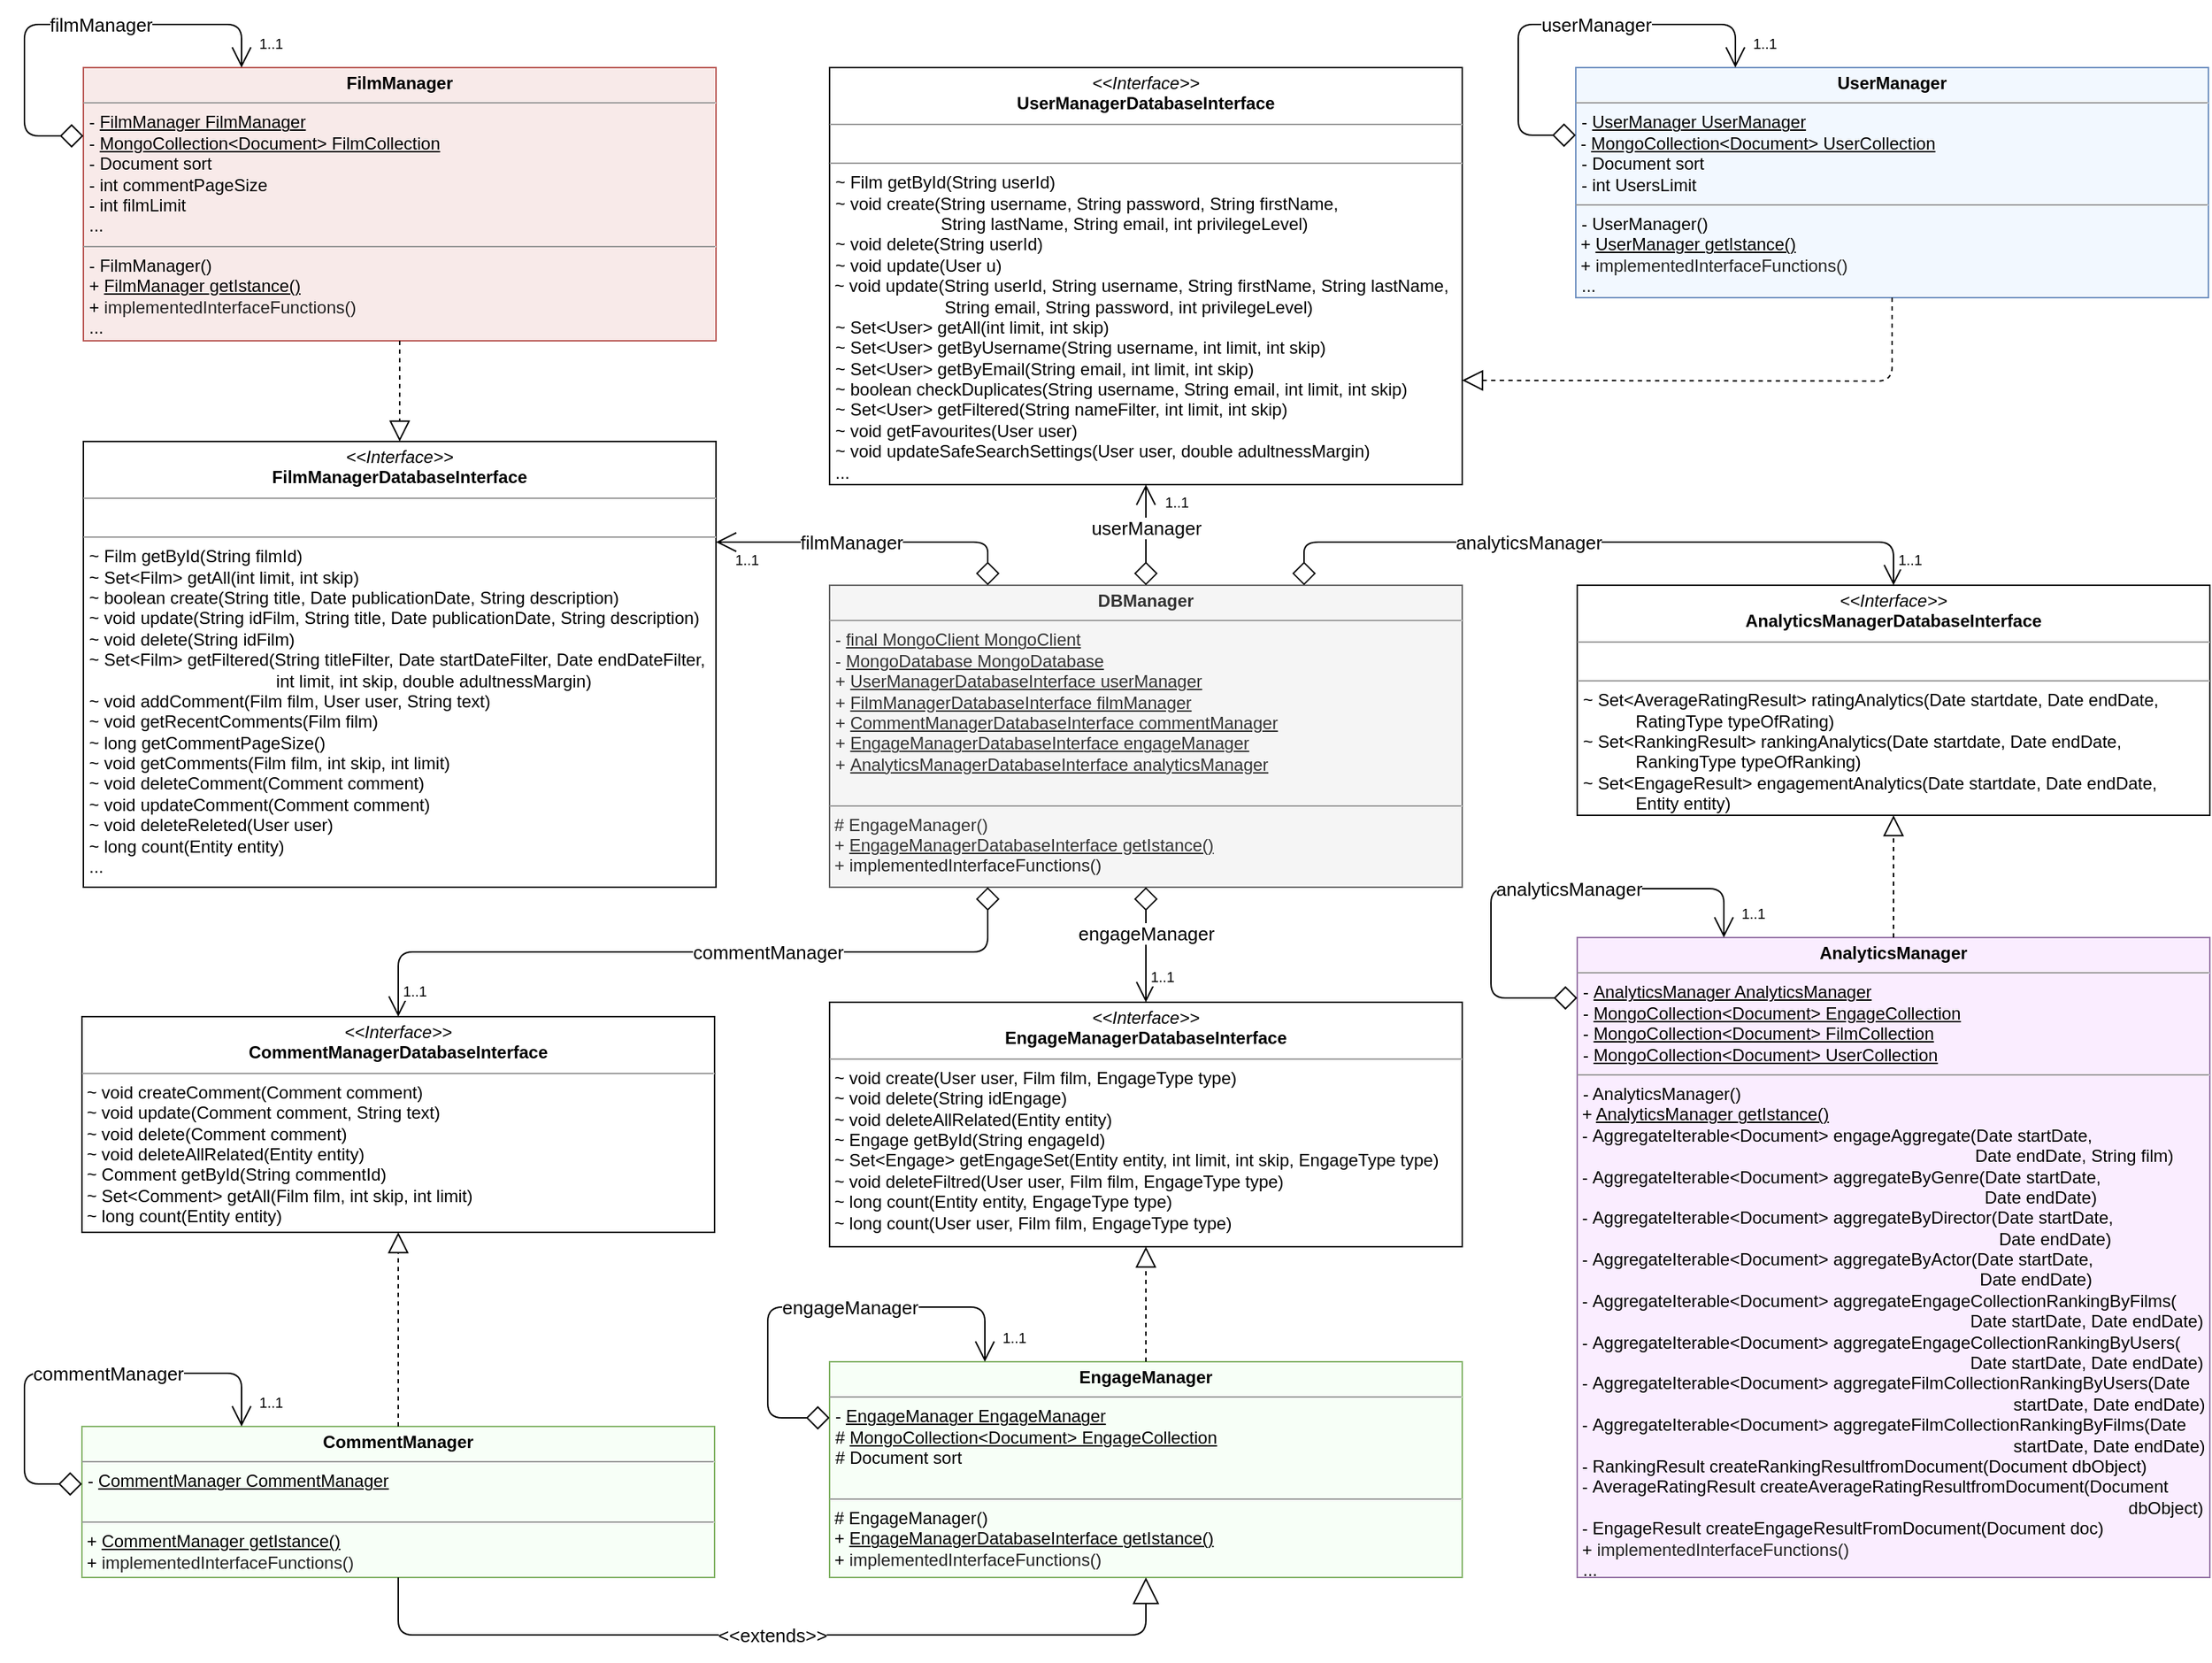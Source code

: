 <mxfile version="12.1.0" type="device" pages="1"><diagram id="BbvuW23b8s510joW4BoM" name="Pagina-1"><mxGraphModel dx="189" dy="1603" grid="1" gridSize="10" guides="1" tooltips="1" connect="1" arrows="1" fold="1" page="1" pageScale="1" pageWidth="827" pageHeight="1169" math="0" shadow="0"><root><mxCell id="0"/><mxCell id="1" parent="0"/><mxCell id="J82PTCQ3BqwlAwiJQiFG-1" value="&lt;p style=&quot;margin: 0px ; margin-top: 4px ; text-align: center&quot;&gt;&lt;b&gt;FilmManager&lt;/b&gt;&lt;/p&gt;&lt;hr size=&quot;1&quot;&gt;&lt;p style=&quot;margin: 0px ; margin-left: 4px&quot;&gt;- &lt;u&gt;FilmManager FilmManager&lt;/u&gt;&lt;br&gt;-&amp;nbsp;&lt;u&gt;MongoCollection&amp;lt;Document&amp;gt; FilmCollection&lt;/u&gt;&lt;/p&gt;&lt;p style=&quot;margin: 0px ; margin-left: 4px&quot;&gt;-&amp;nbsp;Document sort&lt;/p&gt;&lt;p style=&quot;margin: 0px ; margin-left: 4px&quot;&gt;-&amp;nbsp;int commentPageSize&lt;/p&gt;&lt;p style=&quot;margin: 0px ; margin-left: 4px&quot;&gt;-&amp;nbsp;int filmLimit&lt;/p&gt;&lt;p style=&quot;margin: 0px ; margin-left: 4px&quot;&gt;...&lt;/p&gt;&lt;hr size=&quot;1&quot;&gt;&lt;p style=&quot;margin: 0px ; margin-left: 4px&quot;&gt;- FilmManager()&lt;/p&gt;&lt;p style=&quot;margin: 0px ; margin-left: 4px&quot;&gt;+ &lt;u&gt;FilmManager getIstance()&lt;/u&gt;&lt;/p&gt;&lt;p style=&quot;margin: 0px 0px 0px 4px&quot;&gt;+&amp;nbsp;&lt;span style=&quot;color: rgb(34 , 34 , 34) ; font-family: inherit ; white-space: pre-wrap&quot;&gt;implementedInterfaceFunctions()&lt;/span&gt;&lt;/p&gt;&lt;p style=&quot;margin: 0px ; margin-left: 4px&quot;&gt;...&lt;/p&gt;" style="verticalAlign=top;align=left;overflow=fill;fontSize=12;fontFamily=Helvetica;html=1;fillColor=#F8EAE9;strokeColor=#b85450;gradientColor=none;gradientDirection=west;" vertex="1" parent="1"><mxGeometry x="2681" y="230" width="440" height="190" as="geometry"/></mxCell><mxCell id="J82PTCQ3BqwlAwiJQiFG-2" value="&lt;p style=&quot;margin: 0px ; margin-top: 4px ; text-align: center&quot;&gt;&lt;i&gt;&amp;lt;&amp;lt;Interface&amp;gt;&amp;gt;&lt;/i&gt;&lt;br&gt;&lt;b&gt;FilmManagerDatabaseInterface&lt;/b&gt;&lt;br&gt;&lt;/p&gt;&lt;hr size=&quot;1&quot;&gt;&lt;p style=&quot;margin: 0px ; margin-left: 4px&quot;&gt;&lt;br&gt;&lt;/p&gt;&lt;hr size=&quot;1&quot;&gt;&lt;p style=&quot;margin: 0px ; margin-left: 4px&quot;&gt;~&amp;nbsp;&lt;span style=&quot;color: rgb(0 , 0 , 0)&quot;&gt;Film getById(String filmId)&lt;/span&gt;&lt;/p&gt;&lt;p style=&quot;color: rgb(0 , 0 , 0) ; margin: 0px 0px 0px 4px&quot;&gt;~ Set&amp;lt;Film&amp;gt; getAll(int limit, int skip)&lt;/p&gt;&lt;p style=&quot;color: rgb(0 , 0 , 0) ; margin: 0px 0px 0px 4px&quot;&gt;~&amp;nbsp;boolean create(String title, Date publicationDate, String description)&lt;/p&gt;&lt;p style=&quot;color: rgb(0 , 0 , 0) ; margin: 0px 0px 0px 4px&quot;&gt;~&amp;nbsp;void update(String idFilm, String title, Date publicationDate, String description)&lt;/p&gt;&lt;p style=&quot;color: rgb(0 , 0 , 0) ; margin: 0px 0px 0px 4px&quot;&gt;~&amp;nbsp;void delete(String idFilm)&lt;/p&gt;&lt;p style=&quot;color: rgb(0 , 0 , 0) ; margin: 0px 0px 0px 4px&quot;&gt;~&amp;nbsp;Set&amp;lt;Film&amp;gt; getFiltered(String titleFilter, Date startDateFilter, Date endDateFilter,&lt;br&gt;&amp;nbsp; &amp;nbsp; &amp;nbsp; &amp;nbsp; &amp;nbsp; &amp;nbsp; &amp;nbsp; &amp;nbsp; &amp;nbsp; &amp;nbsp; &amp;nbsp; &amp;nbsp; &amp;nbsp; &amp;nbsp; &amp;nbsp; &amp;nbsp; &amp;nbsp; &amp;nbsp; &amp;nbsp; &amp;nbsp;int limit, int skip, double adultnessMargin)&lt;/p&gt;&lt;p style=&quot;color: rgb(0 , 0 , 0) ; margin: 0px 0px 0px 4px&quot;&gt;~&amp;nbsp;void addComment(Film film, User user, String text)&lt;/p&gt;&lt;p style=&quot;color: rgb(0 , 0 , 0) ; margin: 0px 0px 0px 4px&quot;&gt;~&amp;nbsp;void getRecentComments(Film film)&lt;/p&gt;&lt;p style=&quot;color: rgb(0 , 0 , 0) ; margin: 0px 0px 0px 4px&quot;&gt;~&amp;nbsp;long getCommentPageSize()&lt;/p&gt;&lt;p style=&quot;color: rgb(0 , 0 , 0) ; margin: 0px 0px 0px 4px&quot;&gt;~&amp;nbsp;void getComments(Film film, int skip, int limit)&lt;/p&gt;&lt;p style=&quot;color: rgb(0 , 0 , 0) ; margin: 0px 0px 0px 4px&quot;&gt;~&amp;nbsp;void deleteComment(Comment comment)&lt;/p&gt;&lt;p style=&quot;color: rgb(0 , 0 , 0) ; margin: 0px 0px 0px 4px&quot;&gt;~&amp;nbsp;void updateComment(Comment comment)&lt;/p&gt;&lt;p style=&quot;color: rgb(0 , 0 , 0) ; margin: 0px 0px 0px 4px&quot;&gt;~&amp;nbsp;void deleteReleted(User user)&lt;/p&gt;&lt;p style=&quot;color: rgb(0 , 0 , 0) ; margin: 0px 0px 0px 4px&quot;&gt;~ long count(Entity entity)&lt;/p&gt;&lt;p style=&quot;color: rgb(0 , 0 , 0) ; margin: 0px 0px 0px 4px&quot;&gt;...&lt;/p&gt;" style="verticalAlign=top;align=left;overflow=fill;fontSize=12;fontFamily=Helvetica;html=1;" vertex="1" parent="1"><mxGeometry x="2681" y="490" width="440" height="310" as="geometry"/></mxCell><mxCell id="J82PTCQ3BqwlAwiJQiFG-3" value="&lt;p style=&quot;margin: 0px ; margin-top: 4px ; text-align: center&quot;&gt;&lt;b&gt;UserManager&lt;/b&gt;&lt;/p&gt;&lt;hr size=&quot;1&quot;&gt;&lt;p style=&quot;margin: 0px ; margin-left: 4px&quot;&gt;- &lt;u&gt;UserManager UserManager&lt;/u&gt;&lt;/p&gt;&amp;nbsp;-&amp;nbsp;&lt;u&gt;MongoCollection&amp;lt;Document&amp;gt; UserCollection&lt;/u&gt;&lt;br&gt;&lt;p style=&quot;margin: 0px ; margin-left: 4px&quot;&gt;-&amp;nbsp;Document sort&lt;/p&gt;&lt;p style=&quot;margin: 0px ; margin-left: 4px&quot;&gt;-&amp;nbsp;int UsersLimit&lt;/p&gt;&lt;hr size=&quot;1&quot;&gt;&lt;p style=&quot;margin: 0px ; margin-left: 4px&quot;&gt;- UserManager()&lt;/p&gt;&amp;nbsp;+&amp;nbsp;&lt;u&gt;UserManager getIstance()&lt;/u&gt;&lt;br&gt;&lt;span&gt;&amp;nbsp;+&amp;nbsp;&lt;/span&gt;&lt;span style=&quot;font-family: inherit ; color: rgb(34 , 34 , 34) ; white-space: pre-wrap&quot;&gt;implementedInterfaceFunctions()&lt;/span&gt;&lt;u&gt;&lt;br&gt;&lt;/u&gt;&lt;p style=&quot;margin: 0px ; margin-left: 4px&quot;&gt;...&lt;/p&gt;" style="verticalAlign=top;align=left;overflow=fill;fontSize=12;fontFamily=Helvetica;html=1;fillColor=#F2F8FF;strokeColor=#6c8ebf;gradientDirection=west;" vertex="1" parent="1"><mxGeometry x="3719" y="230" width="440" height="160" as="geometry"/></mxCell><mxCell id="J82PTCQ3BqwlAwiJQiFG-4" value="&lt;p style=&quot;margin: 0px ; margin-top: 4px ; text-align: center&quot;&gt;&lt;i&gt;&amp;lt;&amp;lt;Interface&amp;gt;&amp;gt;&lt;/i&gt;&lt;br&gt;&lt;b&gt;UserManager&lt;/b&gt;&lt;b&gt;DatabaseInterface&lt;/b&gt;&lt;br&gt;&lt;/p&gt;&lt;hr size=&quot;1&quot;&gt;&lt;p style=&quot;margin: 0px ; margin-left: 4px&quot;&gt;&lt;br&gt;&lt;/p&gt;&lt;hr size=&quot;1&quot;&gt;&lt;p style=&quot;margin: 0px ; margin-left: 4px&quot;&gt;~&amp;nbsp;&lt;font color=&quot;#000000&quot;&gt;Film getById(String userId)&lt;/font&gt;&lt;/p&gt;&lt;p style=&quot;color: rgb(0 , 0 , 0) ; margin: 0px 0px 0px 4px&quot;&gt;~ void create(String username, String password, String firstName, &lt;br&gt;&amp;nbsp; &amp;nbsp; &amp;nbsp; &amp;nbsp; &amp;nbsp; &amp;nbsp; &amp;nbsp; &amp;nbsp; &amp;nbsp; &amp;nbsp; &amp;nbsp; String lastName, String email, int privilegeLevel)&lt;/p&gt;&lt;p style=&quot;color: rgb(0 , 0 , 0) ; margin: 0px 0px 0px 4px&quot;&gt;~ void delete(String userId)&lt;/p&gt;&lt;p style=&quot;color: rgb(0 , 0 , 0) ; margin: 0px 0px 0px 4px&quot;&gt;~&amp;nbsp;void update(User u)&lt;/p&gt;&lt;p style=&quot;color: rgb(0 , 0 , 0) ; margin: 0px 0px 0px 4px&quot;&gt;&lt;/p&gt;&lt;font color=&quot;#000000&quot;&gt;&amp;nbsp;~ void update(String userId, String username, String firstName, String lastName,&lt;br&gt;&amp;nbsp; &amp;nbsp; &amp;nbsp; &amp;nbsp; &amp;nbsp; &amp;nbsp; &amp;nbsp; &amp;nbsp; &amp;nbsp; &amp;nbsp; &amp;nbsp; &amp;nbsp; String email, String password, int privilegeLevel)&lt;/font&gt;&lt;p style=&quot;color: rgb(0 , 0 , 0) ; margin: 0px 0px 0px 4px&quot;&gt;~&amp;nbsp;Set&amp;lt;User&amp;gt; getAll(int limit, int skip)&lt;/p&gt;&lt;p style=&quot;color: rgb(0 , 0 , 0) ; margin: 0px 0px 0px 4px&quot;&gt;~&amp;nbsp;Set&amp;lt;User&amp;gt; getByUsername(String username, int limit, int skip)&lt;/p&gt;&lt;p style=&quot;color: rgb(0 , 0 , 0) ; margin: 0px 0px 0px 4px&quot;&gt;~&amp;nbsp;Set&amp;lt;User&amp;gt; getByEmail(String email, int limit, int skip)&lt;br&gt;~&amp;nbsp;boolean checkDuplicates(String username, String email, int limit, int skip)&lt;/p&gt;&lt;p style=&quot;color: rgb(0 , 0 , 0) ; margin: 0px 0px 0px 4px&quot;&gt;~&amp;nbsp;Set&amp;lt;User&amp;gt; getFiltered(String nameFilter, int limit, int skip)&lt;/p&gt;&lt;p style=&quot;color: rgb(0 , 0 , 0) ; margin: 0px 0px 0px 4px&quot;&gt;~&amp;nbsp;void getFavourites(User user)&lt;/p&gt;&lt;p style=&quot;color: rgb(0 , 0 , 0) ; margin: 0px 0px 0px 4px&quot;&gt;~&amp;nbsp;void updateSafeSearchSettings(User user, double adultnessMargin)&lt;/p&gt;&lt;p style=&quot;color: rgb(0 , 0 , 0) ; margin: 0px 0px 0px 4px&quot;&gt;...&lt;/p&gt;" style="verticalAlign=top;align=left;overflow=fill;fontSize=12;fontFamily=Helvetica;html=1;" vertex="1" parent="1"><mxGeometry x="3200" y="230" width="440" height="290" as="geometry"/></mxCell><mxCell id="J82PTCQ3BqwlAwiJQiFG-5" value="&lt;p style=&quot;margin: 0px ; margin-top: 4px ; text-align: center&quot;&gt;&lt;i&gt;&amp;lt;&amp;lt;Interface&amp;gt;&amp;gt;&lt;/i&gt;&lt;br&gt;&lt;b&gt;AnalyticsManagerDatabaseInterface&lt;/b&gt;&lt;br&gt;&lt;/p&gt;&lt;hr size=&quot;1&quot;&gt;&lt;p style=&quot;margin: 0px ; margin-left: 4px&quot;&gt;&lt;br&gt;&lt;/p&gt;&lt;hr size=&quot;1&quot;&gt;&lt;p style=&quot;margin: 0px ; margin-left: 4px&quot;&gt;~&amp;nbsp;Set&amp;lt;AverageRatingResult&amp;gt; ratingAnalytics(Date startdate, Date endDate,&amp;nbsp;&lt;/p&gt;&lt;p style=&quot;margin: 0px ; margin-left: 4px&quot;&gt;&amp;nbsp; &amp;nbsp; &amp;nbsp; &amp;nbsp; &amp;nbsp; &amp;nbsp;RatingType typeOfRating)&lt;/p&gt;&lt;p style=&quot;margin: 0px ; margin-left: 4px&quot;&gt;~&amp;nbsp;Set&amp;lt;RankingResult&amp;gt; rankingAnalytics(Date startdate, Date endDate,&amp;nbsp;&lt;/p&gt;&lt;p style=&quot;margin: 0px ; margin-left: 4px&quot;&gt;&amp;nbsp; &amp;nbsp; &amp;nbsp; &amp;nbsp; &amp;nbsp; &amp;nbsp;RankingType typeOfRanking)&lt;/p&gt;&lt;p style=&quot;margin: 0px ; margin-left: 4px&quot;&gt;~&amp;nbsp;Set&amp;lt;EngageResult&amp;gt; engagementAnalytics(Date startdate, Date endDate,&amp;nbsp;&lt;/p&gt;&lt;p style=&quot;margin: 0px ; margin-left: 4px&quot;&gt;&amp;nbsp; &amp;nbsp; &amp;nbsp; &amp;nbsp; &amp;nbsp; &amp;nbsp;Entity entity)&lt;/p&gt;" style="verticalAlign=top;align=left;overflow=fill;fontSize=12;fontFamily=Helvetica;html=1;" vertex="1" parent="1"><mxGeometry x="3720" y="590" width="440" height="160" as="geometry"/></mxCell><mxCell id="J82PTCQ3BqwlAwiJQiFG-6" value="&lt;p style=&quot;margin: 0px ; margin-top: 4px ; text-align: center&quot;&gt;&lt;b&gt;AnalyticsManager&lt;/b&gt;&lt;br&gt;&lt;/p&gt;&lt;hr size=&quot;1&quot;&gt;&lt;p style=&quot;margin: 0px ; margin-left: 4px&quot;&gt;-&amp;nbsp;&lt;u&gt;AnalyticsManager AnalyticsManager&lt;/u&gt;&lt;/p&gt;&lt;p style=&quot;margin: 0px ; margin-left: 4px&quot;&gt;-&amp;nbsp;&lt;u&gt;MongoCollection&amp;lt;Document&amp;gt; EngageCollection&lt;/u&gt;&lt;/p&gt;&lt;p style=&quot;margin: 0px ; margin-left: 4px&quot;&gt;-&amp;nbsp;&lt;u&gt;MongoCollection&amp;lt;Document&amp;gt; FilmCollection&lt;/u&gt;&lt;/p&gt;&lt;p style=&quot;margin: 0px ; margin-left: 4px&quot;&gt;-&amp;nbsp;&lt;u&gt;MongoCollection&amp;lt;Document&amp;gt; UserCollection&lt;/u&gt;&lt;/p&gt;&lt;hr size=&quot;1&quot;&gt;&lt;p style=&quot;margin: 0px ; margin-left: 4px&quot;&gt;- AnalyticsManager()&lt;/p&gt;&amp;nbsp;+ &lt;u&gt;AnalyticsManager getIstance()&lt;br&gt;&lt;/u&gt;&amp;nbsp;-&amp;nbsp;AggregateIterable&amp;lt;Document&amp;gt; engageAggregate(Date startDate, &lt;br&gt;&amp;nbsp; &amp;nbsp; &amp;nbsp; &amp;nbsp; &amp;nbsp; &amp;nbsp; &amp;nbsp; &amp;nbsp; &amp;nbsp; &amp;nbsp; &amp;nbsp; &amp;nbsp; &amp;nbsp; &amp;nbsp; &amp;nbsp; &amp;nbsp; &amp;nbsp; &amp;nbsp; &amp;nbsp; &amp;nbsp; &amp;nbsp; &amp;nbsp; &amp;nbsp; &amp;nbsp; &amp;nbsp; &amp;nbsp; &amp;nbsp; &amp;nbsp; &amp;nbsp; &amp;nbsp; &amp;nbsp; &amp;nbsp; &amp;nbsp; &amp;nbsp; &amp;nbsp; &amp;nbsp; &amp;nbsp; &amp;nbsp; &amp;nbsp; &amp;nbsp; &amp;nbsp; &amp;nbsp;Date endDate, String film)&lt;br&gt;&amp;nbsp;-&amp;nbsp;AggregateIterable&amp;lt;Document&amp;gt; aggregateByGenre(Date startDate, &lt;br&gt;&amp;nbsp; &amp;nbsp; &amp;nbsp; &amp;nbsp; &amp;nbsp; &amp;nbsp; &amp;nbsp; &amp;nbsp; &amp;nbsp; &amp;nbsp; &amp;nbsp; &amp;nbsp; &amp;nbsp; &amp;nbsp; &amp;nbsp; &amp;nbsp; &amp;nbsp; &amp;nbsp; &amp;nbsp; &amp;nbsp; &amp;nbsp; &amp;nbsp; &amp;nbsp; &amp;nbsp; &amp;nbsp; &amp;nbsp; &amp;nbsp; &amp;nbsp; &amp;nbsp; &amp;nbsp; &amp;nbsp; &amp;nbsp; &amp;nbsp; &amp;nbsp; &amp;nbsp; &amp;nbsp; &amp;nbsp; &amp;nbsp; &amp;nbsp; &amp;nbsp; &amp;nbsp; &amp;nbsp; &amp;nbsp;Date endDate)&lt;br&gt;&amp;nbsp;-&amp;nbsp;AggregateIterable&amp;lt;Document&amp;gt; aggregateByDirector(Date startDate, &lt;br&gt;&amp;nbsp; &amp;nbsp; &amp;nbsp; &amp;nbsp; &amp;nbsp; &amp;nbsp; &amp;nbsp; &amp;nbsp; &amp;nbsp; &amp;nbsp; &amp;nbsp; &amp;nbsp; &amp;nbsp; &amp;nbsp; &amp;nbsp; &amp;nbsp; &amp;nbsp; &amp;nbsp; &amp;nbsp; &amp;nbsp; &amp;nbsp; &amp;nbsp; &amp;nbsp; &amp;nbsp; &amp;nbsp; &amp;nbsp; &amp;nbsp; &amp;nbsp; &amp;nbsp; &amp;nbsp; &amp;nbsp; &amp;nbsp; &amp;nbsp; &amp;nbsp; &amp;nbsp; &amp;nbsp; &amp;nbsp; &amp;nbsp; &amp;nbsp; &amp;nbsp; &amp;nbsp; &amp;nbsp; &amp;nbsp; &amp;nbsp; Date endDate)&lt;br&gt;&amp;nbsp;-&amp;nbsp;AggregateIterable&amp;lt;Document&amp;gt; aggregateByActor(Date startDate, &lt;br&gt;&amp;nbsp; &amp;nbsp; &amp;nbsp; &amp;nbsp; &amp;nbsp; &amp;nbsp; &amp;nbsp; &amp;nbsp; &amp;nbsp; &amp;nbsp; &amp;nbsp; &amp;nbsp; &amp;nbsp; &amp;nbsp; &amp;nbsp; &amp;nbsp; &amp;nbsp; &amp;nbsp; &amp;nbsp; &amp;nbsp; &amp;nbsp; &amp;nbsp; &amp;nbsp; &amp;nbsp; &amp;nbsp; &amp;nbsp; &amp;nbsp; &amp;nbsp; &amp;nbsp; &amp;nbsp; &amp;nbsp; &amp;nbsp; &amp;nbsp; &amp;nbsp; &amp;nbsp; &amp;nbsp; &amp;nbsp; &amp;nbsp; &amp;nbsp; &amp;nbsp; &amp;nbsp; &amp;nbsp; Date endDate)&lt;br&gt;&amp;nbsp;-&amp;nbsp;AggregateIterable&amp;lt;Document&amp;gt; aggregateEngageCollectionRankingByFilms(&lt;br&gt;&amp;nbsp; &amp;nbsp; &amp;nbsp; &amp;nbsp; &amp;nbsp; &amp;nbsp; &amp;nbsp; &amp;nbsp; &amp;nbsp; &amp;nbsp; &amp;nbsp; &amp;nbsp; &amp;nbsp; &amp;nbsp; &amp;nbsp; &amp;nbsp; &amp;nbsp; &amp;nbsp; &amp;nbsp; &amp;nbsp; &amp;nbsp; &amp;nbsp; &amp;nbsp; &amp;nbsp; &amp;nbsp; &amp;nbsp; &amp;nbsp; &amp;nbsp; &amp;nbsp; &amp;nbsp; &amp;nbsp; &amp;nbsp; &amp;nbsp; &amp;nbsp; &amp;nbsp; &amp;nbsp; &amp;nbsp; &amp;nbsp; &amp;nbsp; &amp;nbsp; &amp;nbsp; Date startDate, Date endDate)&lt;br&gt;&amp;nbsp;-&amp;nbsp;AggregateIterable&amp;lt;Document&amp;gt; aggregateEngageCollectionRankingByUsers(&lt;br&gt;&amp;nbsp; &amp;nbsp; &amp;nbsp; &amp;nbsp; &amp;nbsp; &amp;nbsp; &amp;nbsp; &amp;nbsp; &amp;nbsp; &amp;nbsp; &amp;nbsp; &amp;nbsp; &amp;nbsp; &amp;nbsp; &amp;nbsp; &amp;nbsp; &amp;nbsp; &amp;nbsp; &amp;nbsp; &amp;nbsp; &amp;nbsp; &amp;nbsp; &amp;nbsp; &amp;nbsp; &amp;nbsp; &amp;nbsp; &amp;nbsp; &amp;nbsp; &amp;nbsp; &amp;nbsp; &amp;nbsp; &amp;nbsp; &amp;nbsp; &amp;nbsp; &amp;nbsp; &amp;nbsp; &amp;nbsp; &amp;nbsp; &amp;nbsp; &amp;nbsp; &amp;nbsp; Date startDate, Date endDate)&lt;br&gt;&amp;nbsp;-&amp;nbsp;AggregateIterable&amp;lt;Document&amp;gt; aggregateFilmCollectionRankingByUsers(Date &lt;br&gt;&amp;nbsp; &amp;nbsp; &amp;nbsp; &amp;nbsp; &amp;nbsp; &amp;nbsp; &amp;nbsp; &amp;nbsp; &amp;nbsp; &amp;nbsp; &amp;nbsp; &amp;nbsp; &amp;nbsp; &amp;nbsp; &amp;nbsp; &amp;nbsp; &amp;nbsp; &amp;nbsp; &amp;nbsp; &amp;nbsp; &amp;nbsp; &amp;nbsp; &amp;nbsp; &amp;nbsp; &amp;nbsp; &amp;nbsp; &amp;nbsp; &amp;nbsp; &amp;nbsp; &amp;nbsp; &amp;nbsp; &amp;nbsp; &amp;nbsp; &amp;nbsp; &amp;nbsp; &amp;nbsp; &amp;nbsp; &amp;nbsp; &amp;nbsp; &amp;nbsp; &amp;nbsp; &amp;nbsp; &amp;nbsp; &amp;nbsp; &amp;nbsp; &amp;nbsp;startDate, Date endDate)&lt;br&gt;&amp;nbsp;-&amp;nbsp;AggregateIterable&amp;lt;Document&amp;gt; aggregateFilmCollectionRankingByFilms(Date &lt;br&gt;&amp;nbsp; &amp;nbsp; &amp;nbsp; &amp;nbsp; &amp;nbsp; &amp;nbsp; &amp;nbsp; &amp;nbsp; &amp;nbsp; &amp;nbsp; &amp;nbsp; &amp;nbsp; &amp;nbsp; &amp;nbsp; &amp;nbsp; &amp;nbsp; &amp;nbsp; &amp;nbsp; &amp;nbsp; &amp;nbsp; &amp;nbsp; &amp;nbsp; &amp;nbsp; &amp;nbsp; &amp;nbsp; &amp;nbsp; &amp;nbsp; &amp;nbsp; &amp;nbsp; &amp;nbsp; &amp;nbsp; &amp;nbsp; &amp;nbsp; &amp;nbsp; &amp;nbsp; &amp;nbsp; &amp;nbsp; &amp;nbsp; &amp;nbsp; &amp;nbsp; &amp;nbsp; &amp;nbsp; &amp;nbsp; &amp;nbsp; &amp;nbsp; &amp;nbsp;startDate, Date endDate)&lt;br&gt;&amp;nbsp;-&amp;nbsp;RankingResult createRankingResultfromDocument(Document dbObject)&lt;br&gt;&amp;nbsp;-&amp;nbsp;AverageRatingResult createAverageRatingResultfromDocument(Document &lt;br&gt;&amp;nbsp; &amp;nbsp; &amp;nbsp; &amp;nbsp; &amp;nbsp; &amp;nbsp; &amp;nbsp; &amp;nbsp; &amp;nbsp; &amp;nbsp; &amp;nbsp; &amp;nbsp; &amp;nbsp; &amp;nbsp; &amp;nbsp; &amp;nbsp; &amp;nbsp; &amp;nbsp; &amp;nbsp; &amp;nbsp; &amp;nbsp; &amp;nbsp; &amp;nbsp; &amp;nbsp; &amp;nbsp; &amp;nbsp; &amp;nbsp; &amp;nbsp; &amp;nbsp; &amp;nbsp; &amp;nbsp; &amp;nbsp; &amp;nbsp; &amp;nbsp; &amp;nbsp; &amp;nbsp; &amp;nbsp; &amp;nbsp; &amp;nbsp; &amp;nbsp; &amp;nbsp; &amp;nbsp; &amp;nbsp; &amp;nbsp; &amp;nbsp; &amp;nbsp; &amp;nbsp; &amp;nbsp; &amp;nbsp; &amp;nbsp; &amp;nbsp; &amp;nbsp; &amp;nbsp; &amp;nbsp; &amp;nbsp; &amp;nbsp; &amp;nbsp; &amp;nbsp;dbObject)&lt;br&gt;&amp;nbsp;-&amp;nbsp;EngageResult createEngageResultFromDocument(Document doc)&lt;br&gt;&lt;span&gt;&amp;nbsp;+&amp;nbsp;&lt;/span&gt;&lt;span style=&quot;font-family: inherit ; color: rgb(34 , 34 , 34) ; white-space: pre-wrap&quot;&gt;implementedInterfaceFunctions()&lt;/span&gt;&lt;u&gt;&lt;br&gt;&lt;/u&gt;&lt;p style=&quot;margin: 0px ; margin-left: 4px&quot;&gt;...&lt;/p&gt;" style="verticalAlign=top;align=left;overflow=fill;fontSize=12;fontFamily=Helvetica;html=1;fillColor=#FAEDFF;strokeColor=#9673a6;gradientDirection=west;" vertex="1" parent="1"><mxGeometry x="3720" y="835" width="440" height="445" as="geometry"/></mxCell><mxCell id="J82PTCQ3BqwlAwiJQiFG-9" value="&lt;p style=&quot;margin: 0px ; margin-top: 4px ; text-align: center&quot;&gt;&lt;b&gt;CommentManager&lt;/b&gt;&lt;br&gt;&lt;/p&gt;&lt;hr size=&quot;1&quot;&gt;&lt;p style=&quot;margin: 0px ; margin-left: 4px&quot;&gt;-&amp;nbsp;&lt;u&gt;CommentManager CommentManager&lt;/u&gt;&lt;/p&gt;&lt;br&gt;&lt;hr size=&quot;1&quot;&gt;&lt;p style=&quot;margin: 0px ; margin-left: 4px&quot;&gt;&lt;/p&gt;&amp;nbsp;+ &lt;u&gt;CommentManager getIstance()&lt;/u&gt;&lt;br&gt;&lt;span&gt;&amp;nbsp;+&amp;nbsp;&lt;/span&gt;&lt;span style=&quot;font-family: inherit ; color: rgb(34 , 34 , 34) ; white-space: pre-wrap&quot;&gt;implementedInterfaceFunctions()&lt;br&gt;&lt;/span&gt;" style="verticalAlign=top;align=left;overflow=fill;fontSize=12;fontFamily=Helvetica;html=1;fillColor=#F7FFF7;strokeColor=#82b366;gradientDirection=west;" vertex="1" parent="1"><mxGeometry x="2680" y="1175" width="440" height="105" as="geometry"/></mxCell><mxCell id="J82PTCQ3BqwlAwiJQiFG-10" value="&lt;p style=&quot;margin: 0px ; margin-top: 4px ; text-align: center&quot;&gt;&lt;i&gt;&amp;lt;&amp;lt;Interface&amp;gt;&amp;gt;&lt;/i&gt;&lt;br&gt;&lt;b&gt;CommentManagerDatabaseInterface&lt;/b&gt;&lt;br&gt;&lt;/p&gt;&lt;hr size=&quot;1&quot;&gt;&lt;p style=&quot;margin: 0px ; margin-left: 4px&quot;&gt;&lt;/p&gt;&amp;nbsp;~&amp;nbsp;void createComment(Comment comment)&lt;br&gt;&amp;nbsp;~&amp;nbsp;void update(Comment comment, String text)&lt;br&gt;&amp;nbsp;~&amp;nbsp;void delete(Comment comment)&lt;br&gt;&amp;nbsp;~&amp;nbsp;void deleteAllRelated(Entity entity)&lt;br&gt;&amp;nbsp;~&amp;nbsp;Comment getById(String commentId)&lt;br&gt;&amp;nbsp;~&amp;nbsp;Set&amp;lt;Comment&amp;gt; getAll(Film film, int skip, int limit)&lt;br&gt;&amp;nbsp;~&amp;nbsp;long count(Entity entity)" style="verticalAlign=top;align=left;overflow=fill;fontSize=12;fontFamily=Helvetica;html=1;" vertex="1" parent="1"><mxGeometry x="2680" y="890" width="440" height="150" as="geometry"/></mxCell><mxCell id="J82PTCQ3BqwlAwiJQiFG-11" value="&lt;p style=&quot;margin: 0px ; margin-top: 4px ; text-align: center&quot;&gt;&lt;b&gt;EngageManager&lt;/b&gt;&lt;br&gt;&lt;/p&gt;&lt;hr size=&quot;1&quot;&gt;&lt;p style=&quot;margin: 0px ; margin-left: 4px&quot;&gt;-&amp;nbsp;&lt;u&gt;EngageManager EngageManager&lt;/u&gt;&lt;/p&gt;&lt;p style=&quot;margin: 0px ; margin-left: 4px&quot;&gt;#&amp;nbsp;&lt;u&gt;MongoCollection&amp;lt;Document&amp;gt; EngageCollection&lt;/u&gt;&lt;/p&gt;&lt;p style=&quot;margin: 0px ; margin-left: 4px&quot;&gt;#&amp;nbsp;Document sort&lt;/p&gt;&lt;br&gt;&lt;hr size=&quot;1&quot;&gt;&lt;p style=&quot;margin: 0px ; margin-left: 4px&quot;&gt;&lt;/p&gt;&amp;nbsp;# EngageManager()&lt;br&gt;&amp;nbsp;+&amp;nbsp;&lt;u&gt;EngageManagerDatabaseInterface getIstance()&lt;/u&gt;&lt;br&gt;&lt;span&gt;&amp;nbsp;+&amp;nbsp;&lt;/span&gt;&lt;span style=&quot;font-family: inherit ; color: rgb(34 , 34 , 34) ; white-space: pre-wrap&quot;&gt;implementedInterfaceFunctions()&lt;br&gt;&lt;/span&gt;" style="verticalAlign=top;align=left;overflow=fill;fontSize=12;fontFamily=Helvetica;html=1;fillColor=#F7FFF7;strokeColor=#82b366;gradientDirection=west;" vertex="1" parent="1"><mxGeometry x="3200" y="1130" width="440" height="150" as="geometry"/></mxCell><mxCell id="J82PTCQ3BqwlAwiJQiFG-12" value="&lt;p style=&quot;margin: 0px ; margin-top: 4px ; text-align: center&quot;&gt;&lt;i&gt;&amp;lt;&amp;lt;Interface&amp;gt;&amp;gt;&lt;/i&gt;&lt;br&gt;&lt;b&gt;EngageManagerDatabaseInterface&lt;/b&gt;&lt;br&gt;&lt;/p&gt;&lt;hr size=&quot;1&quot;&gt;&lt;p style=&quot;margin: 0px ; margin-left: 4px&quot;&gt;&lt;/p&gt;&amp;nbsp;~&amp;nbsp;void create(User user, Film film, EngageType type)&lt;br&gt;&amp;nbsp;~&amp;nbsp;void delete(String idEngage)&lt;br&gt;&amp;nbsp;~&amp;nbsp;void deleteAllRelated(Entity entity)&lt;br&gt;&amp;nbsp;~&amp;nbsp;Engage getById(String engageId)&lt;br&gt;&amp;nbsp;~&amp;nbsp;Set&amp;lt;Engage&amp;gt; getEngageSet(Entity entity, int limit, int skip, EngageType type)&lt;br&gt;&amp;nbsp;~&amp;nbsp;void deleteFiltred(User user, Film film, EngageType type)&lt;br&gt;&amp;nbsp;~&amp;nbsp;long count(Entity entity, EngageType type)&lt;br&gt;&amp;nbsp;~ long count(User user, Film film, EngageType type)" style="verticalAlign=top;align=left;overflow=fill;fontSize=12;fontFamily=Helvetica;html=1;" vertex="1" parent="1"><mxGeometry x="3200" y="880" width="440" height="170" as="geometry"/></mxCell><mxCell id="J82PTCQ3BqwlAwiJQiFG-13" value="&lt;p style=&quot;margin: 0px ; margin-top: 4px ; text-align: center&quot;&gt;&lt;b&gt;DBManager&lt;/b&gt;&lt;br&gt;&lt;/p&gt;&lt;hr size=&quot;1&quot;&gt;&lt;p style=&quot;margin: 0px ; margin-left: 4px&quot;&gt;- &lt;u&gt;final&amp;nbsp;MongoClient MongoClient&lt;/u&gt;&lt;/p&gt;&lt;p style=&quot;margin: 0px ; margin-left: 4px&quot;&gt;-&amp;nbsp;&lt;u&gt;MongoDatabase MongoDatabase&lt;/u&gt;&lt;/p&gt;&lt;p style=&quot;margin: 0px ; margin-left: 4px&quot;&gt;+&amp;nbsp;&lt;u&gt;UserManagerDatabaseInterface userManager&lt;/u&gt;&lt;/p&gt;&lt;p style=&quot;margin: 0px ; margin-left: 4px&quot;&gt;+&amp;nbsp;&lt;u&gt;FilmManagerDatabaseInterface filmManager&lt;/u&gt;&lt;/p&gt;&lt;p style=&quot;margin: 0px ; margin-left: 4px&quot;&gt;+&amp;nbsp;&lt;u&gt;CommentManagerDatabaseInterface commentManager&lt;/u&gt;&lt;/p&gt;&lt;p style=&quot;margin: 0px ; margin-left: 4px&quot;&gt;+&amp;nbsp;&lt;u&gt;EngageManagerDatabaseInterface engageManager&lt;/u&gt;&lt;/p&gt;&lt;p style=&quot;margin: 0px ; margin-left: 4px&quot;&gt;+&amp;nbsp;&lt;u&gt;AnalyticsManagerDatabaseInterface analyticsManager&lt;/u&gt;&lt;/p&gt;&lt;br&gt;&lt;hr size=&quot;1&quot;&gt;&lt;p style=&quot;margin: 0px ; margin-left: 4px&quot;&gt;&lt;/p&gt;&amp;nbsp;# EngageManager()&lt;br&gt;&amp;nbsp;+&amp;nbsp;&lt;u&gt;EngageManagerDatabaseInterface getIstance()&lt;/u&gt;&lt;br&gt;&lt;span&gt;&amp;nbsp;+&amp;nbsp;&lt;/span&gt;&lt;span style=&quot;font-family: inherit ; color: rgb(34 , 34 , 34) ; white-space: pre-wrap&quot;&gt;implementedInterfaceFunctions()&lt;br&gt;&lt;/span&gt;" style="verticalAlign=top;align=left;overflow=fill;fontSize=12;fontFamily=Helvetica;html=1;fillColor=#f5f5f5;strokeColor=#666666;gradientDirection=west;fontColor=#333333;" vertex="1" parent="1"><mxGeometry x="3200" y="590" width="440" height="210" as="geometry"/></mxCell><mxCell id="J82PTCQ3BqwlAwiJQiFG-14" value="" style="endArrow=block;dashed=1;endFill=0;endSize=12;html=1;fontSize=13;entryX=0.5;entryY=1;entryDx=0;entryDy=0;" edge="1" parent="1" source="J82PTCQ3BqwlAwiJQiFG-11" target="J82PTCQ3BqwlAwiJQiFG-12"><mxGeometry width="160" relative="1" as="geometry"><mxPoint x="2560" y="1590" as="sourcePoint"/><mxPoint x="2300" y="1430" as="targetPoint"/></mxGeometry></mxCell><mxCell id="J82PTCQ3BqwlAwiJQiFG-15" value="" style="endArrow=block;dashed=1;endFill=0;endSize=12;html=1;fontSize=13;entryX=0.5;entryY=1;entryDx=0;entryDy=0;exitX=0.5;exitY=0;exitDx=0;exitDy=0;" edge="1" parent="1" source="J82PTCQ3BqwlAwiJQiFG-9" target="J82PTCQ3BqwlAwiJQiFG-10"><mxGeometry width="160" relative="1" as="geometry"><mxPoint x="3430" y="1140.0" as="sourcePoint"/><mxPoint x="3430" y="1060.0" as="targetPoint"/></mxGeometry></mxCell><mxCell id="J82PTCQ3BqwlAwiJQiFG-16" value="" style="endArrow=block;dashed=1;endFill=0;endSize=12;html=1;fontSize=13;exitX=0.5;exitY=1;exitDx=0;exitDy=0;entryX=0.5;entryY=0;entryDx=0;entryDy=0;" edge="1" parent="1" source="J82PTCQ3BqwlAwiJQiFG-1" target="J82PTCQ3BqwlAwiJQiFG-2"><mxGeometry width="160" relative="1" as="geometry"><mxPoint x="2910" y="1145" as="sourcePoint"/><mxPoint x="2920" y="480" as="targetPoint"/></mxGeometry></mxCell><mxCell id="J82PTCQ3BqwlAwiJQiFG-17" value="engageManager" style="endArrow=open;html=1;endSize=12;startArrow=diamond;startSize=14;startFill=0;edgeStyle=orthogonalEdgeStyle;fontSize=13;exitX=0.5;exitY=1;exitDx=0;exitDy=0;entryX=0.5;entryY=0;entryDx=0;entryDy=0;" edge="1" parent="1" source="J82PTCQ3BqwlAwiJQiFG-13" target="J82PTCQ3BqwlAwiJQiFG-12"><mxGeometry x="-0.209" relative="1" as="geometry"><mxPoint x="3010.225" y="1489.833" as="sourcePoint"/><mxPoint x="3150.225" y="1523.167" as="targetPoint"/><mxPoint as="offset"/></mxGeometry></mxCell><mxCell id="J82PTCQ3BqwlAwiJQiFG-18" value="" style="resizable=0;html=1;align=left;verticalAlign=top;labelBackgroundColor=#ffffff;fontSize=10;" connectable="0" vertex="1" parent="J82PTCQ3BqwlAwiJQiFG-17"><mxGeometry x="-1" relative="1" as="geometry"/></mxCell><mxCell id="J82PTCQ3BqwlAwiJQiFG-19" value="1..1" style="resizable=0;html=1;align=right;verticalAlign=top;labelBackgroundColor=#ffffff;fontSize=10;direction=south;" connectable="0" vertex="1" parent="J82PTCQ3BqwlAwiJQiFG-17"><mxGeometry x="1" relative="1" as="geometry"><mxPoint x="20" y="-30.5" as="offset"/></mxGeometry></mxCell><mxCell id="J82PTCQ3BqwlAwiJQiFG-20" value="commentManager" style="endArrow=open;html=1;endSize=12;startArrow=diamond;startSize=14;startFill=0;edgeStyle=orthogonalEdgeStyle;fontSize=13;exitX=0.25;exitY=1;exitDx=0;exitDy=0;entryX=0.5;entryY=0;entryDx=0;entryDy=0;" edge="1" parent="1" source="J82PTCQ3BqwlAwiJQiFG-13" target="J82PTCQ3BqwlAwiJQiFG-10"><mxGeometry x="-0.209" relative="1" as="geometry"><mxPoint x="3430" y="810" as="sourcePoint"/><mxPoint x="3430" y="890" as="targetPoint"/><mxPoint as="offset"/></mxGeometry></mxCell><mxCell id="J82PTCQ3BqwlAwiJQiFG-21" value="" style="resizable=0;html=1;align=left;verticalAlign=top;labelBackgroundColor=#ffffff;fontSize=10;" connectable="0" vertex="1" parent="J82PTCQ3BqwlAwiJQiFG-20"><mxGeometry x="-1" relative="1" as="geometry"/></mxCell><mxCell id="J82PTCQ3BqwlAwiJQiFG-22" value="1..1" style="resizable=0;html=1;align=right;verticalAlign=top;labelBackgroundColor=#ffffff;fontSize=10;direction=south;" connectable="0" vertex="1" parent="J82PTCQ3BqwlAwiJQiFG-20"><mxGeometry x="1" relative="1" as="geometry"><mxPoint x="20" y="-30.5" as="offset"/></mxGeometry></mxCell><mxCell id="J82PTCQ3BqwlAwiJQiFG-23" value="analyticsManager" style="endArrow=open;html=1;endSize=12;startArrow=diamond;startSize=14;startFill=0;edgeStyle=orthogonalEdgeStyle;fontSize=13;exitX=0.75;exitY=0;exitDx=0;exitDy=0;entryX=0.5;entryY=0;entryDx=0;entryDy=0;" edge="1" parent="1" source="J82PTCQ3BqwlAwiJQiFG-13" target="J82PTCQ3BqwlAwiJQiFG-5"><mxGeometry x="-0.209" relative="1" as="geometry"><mxPoint x="3320" y="810" as="sourcePoint"/><mxPoint x="2910" y="900" as="targetPoint"/><mxPoint as="offset"/><Array as="points"><mxPoint x="3530" y="560"/><mxPoint x="3940" y="560"/></Array></mxGeometry></mxCell><mxCell id="J82PTCQ3BqwlAwiJQiFG-24" value="" style="resizable=0;html=1;align=left;verticalAlign=top;labelBackgroundColor=#ffffff;fontSize=10;" connectable="0" vertex="1" parent="J82PTCQ3BqwlAwiJQiFG-23"><mxGeometry x="-1" relative="1" as="geometry"/></mxCell><mxCell id="J82PTCQ3BqwlAwiJQiFG-25" value="1..1" style="resizable=0;html=1;align=right;verticalAlign=top;labelBackgroundColor=#ffffff;fontSize=10;direction=south;" connectable="0" vertex="1" parent="J82PTCQ3BqwlAwiJQiFG-23"><mxGeometry x="1" relative="1" as="geometry"><mxPoint x="20" y="-30.5" as="offset"/></mxGeometry></mxCell><mxCell id="J82PTCQ3BqwlAwiJQiFG-26" value="userManager" style="endArrow=open;html=1;endSize=12;startArrow=diamond;startSize=14;startFill=0;edgeStyle=orthogonalEdgeStyle;fontSize=13;exitX=0.5;exitY=0;exitDx=0;exitDy=0;entryX=0.5;entryY=1;entryDx=0;entryDy=0;" edge="1" parent="1" source="J82PTCQ3BqwlAwiJQiFG-13" target="J82PTCQ3BqwlAwiJQiFG-4"><mxGeometry x="0.143" relative="1" as="geometry"><mxPoint x="3540" y="600" as="sourcePoint"/><mxPoint x="3950" y="600" as="targetPoint"/><mxPoint as="offset"/><Array as="points"><mxPoint x="3420" y="550"/><mxPoint x="3420" y="550"/></Array></mxGeometry></mxCell><mxCell id="J82PTCQ3BqwlAwiJQiFG-27" value="" style="resizable=0;html=1;align=left;verticalAlign=top;labelBackgroundColor=#ffffff;fontSize=10;" connectable="0" vertex="1" parent="J82PTCQ3BqwlAwiJQiFG-26"><mxGeometry x="-1" relative="1" as="geometry"/></mxCell><mxCell id="J82PTCQ3BqwlAwiJQiFG-28" value="1..1" style="resizable=0;html=1;align=right;verticalAlign=top;labelBackgroundColor=#ffffff;fontSize=10;direction=south;" connectable="0" vertex="1" parent="J82PTCQ3BqwlAwiJQiFG-26"><mxGeometry x="1" relative="1" as="geometry"><mxPoint x="30" as="offset"/></mxGeometry></mxCell><mxCell id="J82PTCQ3BqwlAwiJQiFG-29" value="filmManager" style="endArrow=open;html=1;endSize=12;startArrow=diamond;startSize=14;startFill=0;edgeStyle=orthogonalEdgeStyle;fontSize=13;exitX=0.25;exitY=0;exitDx=0;exitDy=0;" edge="1" parent="1" source="J82PTCQ3BqwlAwiJQiFG-13" target="J82PTCQ3BqwlAwiJQiFG-2"><mxGeometry x="0.143" relative="1" as="geometry"><mxPoint x="3429.857" y="599.714" as="sourcePoint"/><mxPoint x="3170" y="560" as="targetPoint"/><mxPoint as="offset"/><Array as="points"><mxPoint x="3310" y="560"/></Array></mxGeometry></mxCell><mxCell id="J82PTCQ3BqwlAwiJQiFG-30" value="" style="resizable=0;html=1;align=left;verticalAlign=top;labelBackgroundColor=#ffffff;fontSize=10;" connectable="0" vertex="1" parent="J82PTCQ3BqwlAwiJQiFG-29"><mxGeometry x="-1" relative="1" as="geometry"/></mxCell><mxCell id="J82PTCQ3BqwlAwiJQiFG-31" value="1..1" style="resizable=0;html=1;align=right;verticalAlign=top;labelBackgroundColor=#ffffff;fontSize=10;direction=south;" connectable="0" vertex="1" parent="J82PTCQ3BqwlAwiJQiFG-29"><mxGeometry x="1" relative="1" as="geometry"><mxPoint x="30" as="offset"/></mxGeometry></mxCell><mxCell id="J82PTCQ3BqwlAwiJQiFG-32" value="" style="endArrow=block;dashed=1;endFill=0;endSize=12;html=1;fontSize=13;entryX=0.5;entryY=1;entryDx=0;entryDy=0;exitX=0.5;exitY=0;exitDx=0;exitDy=0;" edge="1" parent="1" source="J82PTCQ3BqwlAwiJQiFG-6" target="J82PTCQ3BqwlAwiJQiFG-5"><mxGeometry width="160" relative="1" as="geometry"><mxPoint x="3430" y="1140" as="sourcePoint"/><mxPoint x="3430" y="1060" as="targetPoint"/></mxGeometry></mxCell><mxCell id="J82PTCQ3BqwlAwiJQiFG-33" value="" style="endArrow=block;dashed=1;endFill=0;endSize=12;html=1;fontSize=13;entryX=1;entryY=0.75;entryDx=0;entryDy=0;exitX=0.5;exitY=1;exitDx=0;exitDy=0;" edge="1" parent="1" source="J82PTCQ3BqwlAwiJQiFG-3" target="J82PTCQ3BqwlAwiJQiFG-4"><mxGeometry width="160" relative="1" as="geometry"><mxPoint x="3950" y="845" as="sourcePoint"/><mxPoint x="3950" y="760" as="targetPoint"/><Array as="points"><mxPoint x="3939" y="448"/></Array></mxGeometry></mxCell><mxCell id="J82PTCQ3BqwlAwiJQiFG-34" value="&amp;lt;&amp;lt;extends&amp;gt;&amp;gt;" style="endArrow=block;endSize=16;endFill=0;html=1;fontSize=13;exitX=0.5;exitY=1;exitDx=0;exitDy=0;entryX=0.5;entryY=1;entryDx=0;entryDy=0;" edge="1" parent="1" source="J82PTCQ3BqwlAwiJQiFG-9" target="J82PTCQ3BqwlAwiJQiFG-11"><mxGeometry width="160" relative="1" as="geometry"><mxPoint x="3150" y="1430" as="sourcePoint"/><mxPoint x="3150" y="1350" as="targetPoint"/><Array as="points"><mxPoint x="2900" y="1320"/><mxPoint x="3420" y="1320"/></Array></mxGeometry></mxCell><mxCell id="J82PTCQ3BqwlAwiJQiFG-35" value="filmManager" style="endArrow=open;html=1;endSize=12;startArrow=diamond;startSize=14;startFill=0;edgeStyle=orthogonalEdgeStyle;fontSize=13;exitX=0;exitY=0.25;exitDx=0;exitDy=0;entryX=0.25;entryY=0;entryDx=0;entryDy=0;" edge="1" parent="1" source="J82PTCQ3BqwlAwiJQiFG-1" target="J82PTCQ3BqwlAwiJQiFG-1"><mxGeometry x="0.143" relative="1" as="geometry"><mxPoint x="3180.214" y="220.214" as="sourcePoint"/><mxPoint x="2790" y="200" as="targetPoint"/><mxPoint as="offset"/><Array as="points"><mxPoint x="2640" y="277"/><mxPoint x="2640" y="200"/><mxPoint x="2791" y="200"/></Array></mxGeometry></mxCell><mxCell id="J82PTCQ3BqwlAwiJQiFG-36" value="" style="resizable=0;html=1;align=left;verticalAlign=top;labelBackgroundColor=#ffffff;fontSize=10;" connectable="0" vertex="1" parent="J82PTCQ3BqwlAwiJQiFG-35"><mxGeometry x="-1" relative="1" as="geometry"/></mxCell><mxCell id="J82PTCQ3BqwlAwiJQiFG-37" value="1..1" style="resizable=0;html=1;align=right;verticalAlign=top;labelBackgroundColor=#ffffff;fontSize=10;direction=south;" connectable="0" vertex="1" parent="J82PTCQ3BqwlAwiJQiFG-35"><mxGeometry x="1" relative="1" as="geometry"><mxPoint x="29" y="-29.5" as="offset"/></mxGeometry></mxCell><mxCell id="J82PTCQ3BqwlAwiJQiFG-38" value="userManager" style="endArrow=open;html=1;endSize=12;startArrow=diamond;startSize=14;startFill=0;edgeStyle=orthogonalEdgeStyle;fontSize=13;" edge="1" parent="1" source="J82PTCQ3BqwlAwiJQiFG-3" target="J82PTCQ3BqwlAwiJQiFG-3"><mxGeometry x="0.143" relative="1" as="geometry"><mxPoint x="3720" y="278" as="sourcePoint"/><mxPoint x="3830" y="230" as="targetPoint"/><mxPoint as="offset"/><Array as="points"><mxPoint x="3679" y="277"/><mxPoint x="3679" y="200"/><mxPoint x="3830" y="200"/></Array></mxGeometry></mxCell><mxCell id="J82PTCQ3BqwlAwiJQiFG-39" value="" style="resizable=0;html=1;align=left;verticalAlign=top;labelBackgroundColor=#ffffff;fontSize=10;" connectable="0" vertex="1" parent="J82PTCQ3BqwlAwiJQiFG-38"><mxGeometry x="-1" relative="1" as="geometry"/></mxCell><mxCell id="J82PTCQ3BqwlAwiJQiFG-40" value="1..1" style="resizable=0;html=1;align=right;verticalAlign=top;labelBackgroundColor=#ffffff;fontSize=10;direction=south;" connectable="0" vertex="1" parent="J82PTCQ3BqwlAwiJQiFG-38"><mxGeometry x="1" relative="1" as="geometry"><mxPoint x="29" y="-29.5" as="offset"/></mxGeometry></mxCell><mxCell id="J82PTCQ3BqwlAwiJQiFG-41" value="analyticsManager" style="endArrow=open;html=1;endSize=12;startArrow=diamond;startSize=14;startFill=0;edgeStyle=orthogonalEdgeStyle;fontSize=13;" edge="1" parent="1" source="J82PTCQ3BqwlAwiJQiFG-6" target="J82PTCQ3BqwlAwiJQiFG-6"><mxGeometry x="0.143" relative="1" as="geometry"><mxPoint x="3700" y="880" as="sourcePoint"/><mxPoint x="3822.5" y="830.5" as="targetPoint"/><mxPoint as="offset"/><Array as="points"><mxPoint x="3660" y="877"/><mxPoint x="3660" y="801"/><mxPoint x="3822" y="801"/></Array></mxGeometry></mxCell><mxCell id="J82PTCQ3BqwlAwiJQiFG-42" value="" style="resizable=0;html=1;align=left;verticalAlign=top;labelBackgroundColor=#ffffff;fontSize=10;" connectable="0" vertex="1" parent="J82PTCQ3BqwlAwiJQiFG-41"><mxGeometry x="-1" relative="1" as="geometry"/></mxCell><mxCell id="J82PTCQ3BqwlAwiJQiFG-43" value="1..1" style="resizable=0;html=1;align=right;verticalAlign=top;labelBackgroundColor=#ffffff;fontSize=10;direction=south;" connectable="0" vertex="1" parent="J82PTCQ3BqwlAwiJQiFG-41"><mxGeometry x="1" relative="1" as="geometry"><mxPoint x="29" y="-29.5" as="offset"/></mxGeometry></mxCell><mxCell id="J82PTCQ3BqwlAwiJQiFG-44" value="commentManager" style="endArrow=open;html=1;endSize=12;startArrow=diamond;startSize=14;startFill=0;edgeStyle=orthogonalEdgeStyle;fontSize=13;" edge="1" parent="1" source="J82PTCQ3BqwlAwiJQiFG-9" target="J82PTCQ3BqwlAwiJQiFG-9"><mxGeometry x="0.143" relative="1" as="geometry"><mxPoint x="2681" y="1215.5" as="sourcePoint"/><mxPoint x="2791" y="1167.5" as="targetPoint"/><mxPoint as="offset"/><Array as="points"><mxPoint x="2640" y="1215"/><mxPoint x="2640" y="1138"/><mxPoint x="2791" y="1138"/></Array></mxGeometry></mxCell><mxCell id="J82PTCQ3BqwlAwiJQiFG-45" value="" style="resizable=0;html=1;align=left;verticalAlign=top;labelBackgroundColor=#ffffff;fontSize=10;" connectable="0" vertex="1" parent="J82PTCQ3BqwlAwiJQiFG-44"><mxGeometry x="-1" relative="1" as="geometry"/></mxCell><mxCell id="J82PTCQ3BqwlAwiJQiFG-46" value="1..1" style="resizable=0;html=1;align=right;verticalAlign=top;labelBackgroundColor=#ffffff;fontSize=10;direction=south;" connectable="0" vertex="1" parent="J82PTCQ3BqwlAwiJQiFG-44"><mxGeometry x="1" relative="1" as="geometry"><mxPoint x="29" y="-29.5" as="offset"/></mxGeometry></mxCell><mxCell id="J82PTCQ3BqwlAwiJQiFG-47" value="engageManager" style="endArrow=open;html=1;endSize=12;startArrow=diamond;startSize=14;startFill=0;edgeStyle=orthogonalEdgeStyle;fontSize=13;" edge="1" parent="1" source="J82PTCQ3BqwlAwiJQiFG-11" target="J82PTCQ3BqwlAwiJQiFG-11"><mxGeometry x="0.143" relative="1" as="geometry"><mxPoint x="3197" y="1168.643" as="sourcePoint"/><mxPoint x="3308" y="1128.5" as="targetPoint"/><mxPoint as="offset"/><Array as="points"><mxPoint x="3157" y="1169"/><mxPoint x="3157" y="1092"/><mxPoint x="3308" y="1092"/></Array></mxGeometry></mxCell><mxCell id="J82PTCQ3BqwlAwiJQiFG-48" value="" style="resizable=0;html=1;align=left;verticalAlign=top;labelBackgroundColor=#ffffff;fontSize=10;" connectable="0" vertex="1" parent="J82PTCQ3BqwlAwiJQiFG-47"><mxGeometry x="-1" relative="1" as="geometry"/></mxCell><mxCell id="J82PTCQ3BqwlAwiJQiFG-49" value="1..1" style="resizable=0;html=1;align=right;verticalAlign=top;labelBackgroundColor=#ffffff;fontSize=10;direction=south;" connectable="0" vertex="1" parent="J82PTCQ3BqwlAwiJQiFG-47"><mxGeometry x="1" relative="1" as="geometry"><mxPoint x="29" y="-29.5" as="offset"/></mxGeometry></mxCell></root></mxGraphModel></diagram></mxfile>